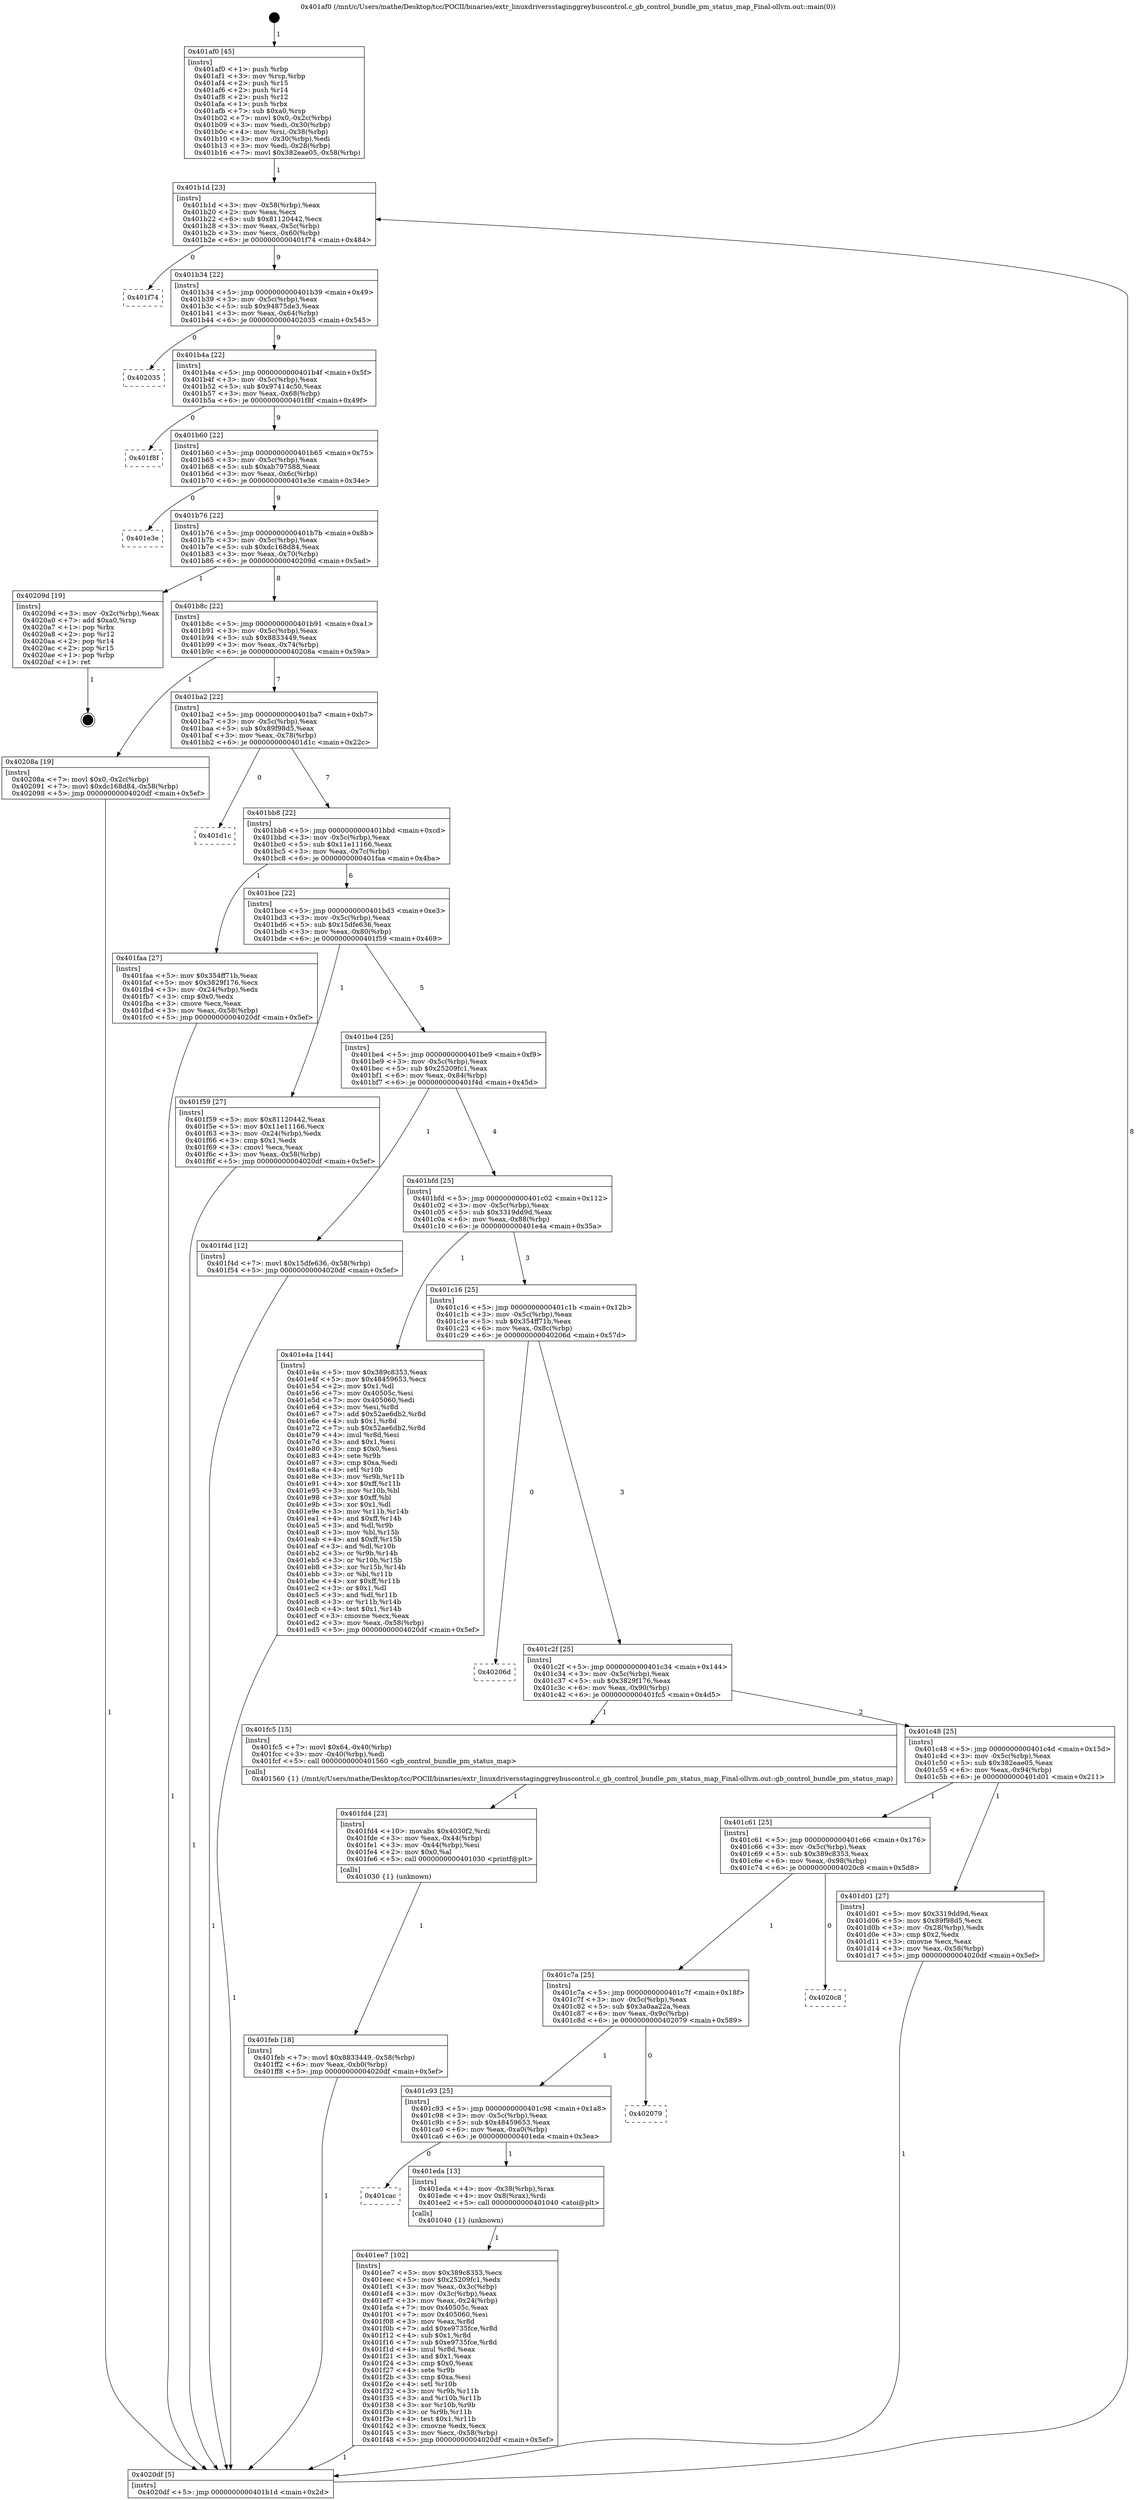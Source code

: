 digraph "0x401af0" {
  label = "0x401af0 (/mnt/c/Users/mathe/Desktop/tcc/POCII/binaries/extr_linuxdriversstaginggreybuscontrol.c_gb_control_bundle_pm_status_map_Final-ollvm.out::main(0))"
  labelloc = "t"
  node[shape=record]

  Entry [label="",width=0.3,height=0.3,shape=circle,fillcolor=black,style=filled]
  "0x401b1d" [label="{
     0x401b1d [23]\l
     | [instrs]\l
     &nbsp;&nbsp;0x401b1d \<+3\>: mov -0x58(%rbp),%eax\l
     &nbsp;&nbsp;0x401b20 \<+2\>: mov %eax,%ecx\l
     &nbsp;&nbsp;0x401b22 \<+6\>: sub $0x81120442,%ecx\l
     &nbsp;&nbsp;0x401b28 \<+3\>: mov %eax,-0x5c(%rbp)\l
     &nbsp;&nbsp;0x401b2b \<+3\>: mov %ecx,-0x60(%rbp)\l
     &nbsp;&nbsp;0x401b2e \<+6\>: je 0000000000401f74 \<main+0x484\>\l
  }"]
  "0x401f74" [label="{
     0x401f74\l
  }", style=dashed]
  "0x401b34" [label="{
     0x401b34 [22]\l
     | [instrs]\l
     &nbsp;&nbsp;0x401b34 \<+5\>: jmp 0000000000401b39 \<main+0x49\>\l
     &nbsp;&nbsp;0x401b39 \<+3\>: mov -0x5c(%rbp),%eax\l
     &nbsp;&nbsp;0x401b3c \<+5\>: sub $0x94875de3,%eax\l
     &nbsp;&nbsp;0x401b41 \<+3\>: mov %eax,-0x64(%rbp)\l
     &nbsp;&nbsp;0x401b44 \<+6\>: je 0000000000402035 \<main+0x545\>\l
  }"]
  Exit [label="",width=0.3,height=0.3,shape=circle,fillcolor=black,style=filled,peripheries=2]
  "0x402035" [label="{
     0x402035\l
  }", style=dashed]
  "0x401b4a" [label="{
     0x401b4a [22]\l
     | [instrs]\l
     &nbsp;&nbsp;0x401b4a \<+5\>: jmp 0000000000401b4f \<main+0x5f\>\l
     &nbsp;&nbsp;0x401b4f \<+3\>: mov -0x5c(%rbp),%eax\l
     &nbsp;&nbsp;0x401b52 \<+5\>: sub $0x97414c50,%eax\l
     &nbsp;&nbsp;0x401b57 \<+3\>: mov %eax,-0x68(%rbp)\l
     &nbsp;&nbsp;0x401b5a \<+6\>: je 0000000000401f8f \<main+0x49f\>\l
  }"]
  "0x401feb" [label="{
     0x401feb [18]\l
     | [instrs]\l
     &nbsp;&nbsp;0x401feb \<+7\>: movl $0x8833449,-0x58(%rbp)\l
     &nbsp;&nbsp;0x401ff2 \<+6\>: mov %eax,-0xb0(%rbp)\l
     &nbsp;&nbsp;0x401ff8 \<+5\>: jmp 00000000004020df \<main+0x5ef\>\l
  }"]
  "0x401f8f" [label="{
     0x401f8f\l
  }", style=dashed]
  "0x401b60" [label="{
     0x401b60 [22]\l
     | [instrs]\l
     &nbsp;&nbsp;0x401b60 \<+5\>: jmp 0000000000401b65 \<main+0x75\>\l
     &nbsp;&nbsp;0x401b65 \<+3\>: mov -0x5c(%rbp),%eax\l
     &nbsp;&nbsp;0x401b68 \<+5\>: sub $0xab797588,%eax\l
     &nbsp;&nbsp;0x401b6d \<+3\>: mov %eax,-0x6c(%rbp)\l
     &nbsp;&nbsp;0x401b70 \<+6\>: je 0000000000401e3e \<main+0x34e\>\l
  }"]
  "0x401fd4" [label="{
     0x401fd4 [23]\l
     | [instrs]\l
     &nbsp;&nbsp;0x401fd4 \<+10\>: movabs $0x4030f2,%rdi\l
     &nbsp;&nbsp;0x401fde \<+3\>: mov %eax,-0x44(%rbp)\l
     &nbsp;&nbsp;0x401fe1 \<+3\>: mov -0x44(%rbp),%esi\l
     &nbsp;&nbsp;0x401fe4 \<+2\>: mov $0x0,%al\l
     &nbsp;&nbsp;0x401fe6 \<+5\>: call 0000000000401030 \<printf@plt\>\l
     | [calls]\l
     &nbsp;&nbsp;0x401030 \{1\} (unknown)\l
  }"]
  "0x401e3e" [label="{
     0x401e3e\l
  }", style=dashed]
  "0x401b76" [label="{
     0x401b76 [22]\l
     | [instrs]\l
     &nbsp;&nbsp;0x401b76 \<+5\>: jmp 0000000000401b7b \<main+0x8b\>\l
     &nbsp;&nbsp;0x401b7b \<+3\>: mov -0x5c(%rbp),%eax\l
     &nbsp;&nbsp;0x401b7e \<+5\>: sub $0xdc168d84,%eax\l
     &nbsp;&nbsp;0x401b83 \<+3\>: mov %eax,-0x70(%rbp)\l
     &nbsp;&nbsp;0x401b86 \<+6\>: je 000000000040209d \<main+0x5ad\>\l
  }"]
  "0x401ee7" [label="{
     0x401ee7 [102]\l
     | [instrs]\l
     &nbsp;&nbsp;0x401ee7 \<+5\>: mov $0x389c8353,%ecx\l
     &nbsp;&nbsp;0x401eec \<+5\>: mov $0x25209fc1,%edx\l
     &nbsp;&nbsp;0x401ef1 \<+3\>: mov %eax,-0x3c(%rbp)\l
     &nbsp;&nbsp;0x401ef4 \<+3\>: mov -0x3c(%rbp),%eax\l
     &nbsp;&nbsp;0x401ef7 \<+3\>: mov %eax,-0x24(%rbp)\l
     &nbsp;&nbsp;0x401efa \<+7\>: mov 0x40505c,%eax\l
     &nbsp;&nbsp;0x401f01 \<+7\>: mov 0x405060,%esi\l
     &nbsp;&nbsp;0x401f08 \<+3\>: mov %eax,%r8d\l
     &nbsp;&nbsp;0x401f0b \<+7\>: add $0xe9735fce,%r8d\l
     &nbsp;&nbsp;0x401f12 \<+4\>: sub $0x1,%r8d\l
     &nbsp;&nbsp;0x401f16 \<+7\>: sub $0xe9735fce,%r8d\l
     &nbsp;&nbsp;0x401f1d \<+4\>: imul %r8d,%eax\l
     &nbsp;&nbsp;0x401f21 \<+3\>: and $0x1,%eax\l
     &nbsp;&nbsp;0x401f24 \<+3\>: cmp $0x0,%eax\l
     &nbsp;&nbsp;0x401f27 \<+4\>: sete %r9b\l
     &nbsp;&nbsp;0x401f2b \<+3\>: cmp $0xa,%esi\l
     &nbsp;&nbsp;0x401f2e \<+4\>: setl %r10b\l
     &nbsp;&nbsp;0x401f32 \<+3\>: mov %r9b,%r11b\l
     &nbsp;&nbsp;0x401f35 \<+3\>: and %r10b,%r11b\l
     &nbsp;&nbsp;0x401f38 \<+3\>: xor %r10b,%r9b\l
     &nbsp;&nbsp;0x401f3b \<+3\>: or %r9b,%r11b\l
     &nbsp;&nbsp;0x401f3e \<+4\>: test $0x1,%r11b\l
     &nbsp;&nbsp;0x401f42 \<+3\>: cmovne %edx,%ecx\l
     &nbsp;&nbsp;0x401f45 \<+3\>: mov %ecx,-0x58(%rbp)\l
     &nbsp;&nbsp;0x401f48 \<+5\>: jmp 00000000004020df \<main+0x5ef\>\l
  }"]
  "0x40209d" [label="{
     0x40209d [19]\l
     | [instrs]\l
     &nbsp;&nbsp;0x40209d \<+3\>: mov -0x2c(%rbp),%eax\l
     &nbsp;&nbsp;0x4020a0 \<+7\>: add $0xa0,%rsp\l
     &nbsp;&nbsp;0x4020a7 \<+1\>: pop %rbx\l
     &nbsp;&nbsp;0x4020a8 \<+2\>: pop %r12\l
     &nbsp;&nbsp;0x4020aa \<+2\>: pop %r14\l
     &nbsp;&nbsp;0x4020ac \<+2\>: pop %r15\l
     &nbsp;&nbsp;0x4020ae \<+1\>: pop %rbp\l
     &nbsp;&nbsp;0x4020af \<+1\>: ret\l
  }"]
  "0x401b8c" [label="{
     0x401b8c [22]\l
     | [instrs]\l
     &nbsp;&nbsp;0x401b8c \<+5\>: jmp 0000000000401b91 \<main+0xa1\>\l
     &nbsp;&nbsp;0x401b91 \<+3\>: mov -0x5c(%rbp),%eax\l
     &nbsp;&nbsp;0x401b94 \<+5\>: sub $0x8833449,%eax\l
     &nbsp;&nbsp;0x401b99 \<+3\>: mov %eax,-0x74(%rbp)\l
     &nbsp;&nbsp;0x401b9c \<+6\>: je 000000000040208a \<main+0x59a\>\l
  }"]
  "0x401cac" [label="{
     0x401cac\l
  }", style=dashed]
  "0x40208a" [label="{
     0x40208a [19]\l
     | [instrs]\l
     &nbsp;&nbsp;0x40208a \<+7\>: movl $0x0,-0x2c(%rbp)\l
     &nbsp;&nbsp;0x402091 \<+7\>: movl $0xdc168d84,-0x58(%rbp)\l
     &nbsp;&nbsp;0x402098 \<+5\>: jmp 00000000004020df \<main+0x5ef\>\l
  }"]
  "0x401ba2" [label="{
     0x401ba2 [22]\l
     | [instrs]\l
     &nbsp;&nbsp;0x401ba2 \<+5\>: jmp 0000000000401ba7 \<main+0xb7\>\l
     &nbsp;&nbsp;0x401ba7 \<+3\>: mov -0x5c(%rbp),%eax\l
     &nbsp;&nbsp;0x401baa \<+5\>: sub $0x89f98d5,%eax\l
     &nbsp;&nbsp;0x401baf \<+3\>: mov %eax,-0x78(%rbp)\l
     &nbsp;&nbsp;0x401bb2 \<+6\>: je 0000000000401d1c \<main+0x22c\>\l
  }"]
  "0x401eda" [label="{
     0x401eda [13]\l
     | [instrs]\l
     &nbsp;&nbsp;0x401eda \<+4\>: mov -0x38(%rbp),%rax\l
     &nbsp;&nbsp;0x401ede \<+4\>: mov 0x8(%rax),%rdi\l
     &nbsp;&nbsp;0x401ee2 \<+5\>: call 0000000000401040 \<atoi@plt\>\l
     | [calls]\l
     &nbsp;&nbsp;0x401040 \{1\} (unknown)\l
  }"]
  "0x401d1c" [label="{
     0x401d1c\l
  }", style=dashed]
  "0x401bb8" [label="{
     0x401bb8 [22]\l
     | [instrs]\l
     &nbsp;&nbsp;0x401bb8 \<+5\>: jmp 0000000000401bbd \<main+0xcd\>\l
     &nbsp;&nbsp;0x401bbd \<+3\>: mov -0x5c(%rbp),%eax\l
     &nbsp;&nbsp;0x401bc0 \<+5\>: sub $0x11e11166,%eax\l
     &nbsp;&nbsp;0x401bc5 \<+3\>: mov %eax,-0x7c(%rbp)\l
     &nbsp;&nbsp;0x401bc8 \<+6\>: je 0000000000401faa \<main+0x4ba\>\l
  }"]
  "0x401c93" [label="{
     0x401c93 [25]\l
     | [instrs]\l
     &nbsp;&nbsp;0x401c93 \<+5\>: jmp 0000000000401c98 \<main+0x1a8\>\l
     &nbsp;&nbsp;0x401c98 \<+3\>: mov -0x5c(%rbp),%eax\l
     &nbsp;&nbsp;0x401c9b \<+5\>: sub $0x48459653,%eax\l
     &nbsp;&nbsp;0x401ca0 \<+6\>: mov %eax,-0xa0(%rbp)\l
     &nbsp;&nbsp;0x401ca6 \<+6\>: je 0000000000401eda \<main+0x3ea\>\l
  }"]
  "0x401faa" [label="{
     0x401faa [27]\l
     | [instrs]\l
     &nbsp;&nbsp;0x401faa \<+5\>: mov $0x354ff71b,%eax\l
     &nbsp;&nbsp;0x401faf \<+5\>: mov $0x3829f176,%ecx\l
     &nbsp;&nbsp;0x401fb4 \<+3\>: mov -0x24(%rbp),%edx\l
     &nbsp;&nbsp;0x401fb7 \<+3\>: cmp $0x0,%edx\l
     &nbsp;&nbsp;0x401fba \<+3\>: cmove %ecx,%eax\l
     &nbsp;&nbsp;0x401fbd \<+3\>: mov %eax,-0x58(%rbp)\l
     &nbsp;&nbsp;0x401fc0 \<+5\>: jmp 00000000004020df \<main+0x5ef\>\l
  }"]
  "0x401bce" [label="{
     0x401bce [22]\l
     | [instrs]\l
     &nbsp;&nbsp;0x401bce \<+5\>: jmp 0000000000401bd3 \<main+0xe3\>\l
     &nbsp;&nbsp;0x401bd3 \<+3\>: mov -0x5c(%rbp),%eax\l
     &nbsp;&nbsp;0x401bd6 \<+5\>: sub $0x15dfe636,%eax\l
     &nbsp;&nbsp;0x401bdb \<+3\>: mov %eax,-0x80(%rbp)\l
     &nbsp;&nbsp;0x401bde \<+6\>: je 0000000000401f59 \<main+0x469\>\l
  }"]
  "0x402079" [label="{
     0x402079\l
  }", style=dashed]
  "0x401f59" [label="{
     0x401f59 [27]\l
     | [instrs]\l
     &nbsp;&nbsp;0x401f59 \<+5\>: mov $0x81120442,%eax\l
     &nbsp;&nbsp;0x401f5e \<+5\>: mov $0x11e11166,%ecx\l
     &nbsp;&nbsp;0x401f63 \<+3\>: mov -0x24(%rbp),%edx\l
     &nbsp;&nbsp;0x401f66 \<+3\>: cmp $0x1,%edx\l
     &nbsp;&nbsp;0x401f69 \<+3\>: cmovl %ecx,%eax\l
     &nbsp;&nbsp;0x401f6c \<+3\>: mov %eax,-0x58(%rbp)\l
     &nbsp;&nbsp;0x401f6f \<+5\>: jmp 00000000004020df \<main+0x5ef\>\l
  }"]
  "0x401be4" [label="{
     0x401be4 [25]\l
     | [instrs]\l
     &nbsp;&nbsp;0x401be4 \<+5\>: jmp 0000000000401be9 \<main+0xf9\>\l
     &nbsp;&nbsp;0x401be9 \<+3\>: mov -0x5c(%rbp),%eax\l
     &nbsp;&nbsp;0x401bec \<+5\>: sub $0x25209fc1,%eax\l
     &nbsp;&nbsp;0x401bf1 \<+6\>: mov %eax,-0x84(%rbp)\l
     &nbsp;&nbsp;0x401bf7 \<+6\>: je 0000000000401f4d \<main+0x45d\>\l
  }"]
  "0x401c7a" [label="{
     0x401c7a [25]\l
     | [instrs]\l
     &nbsp;&nbsp;0x401c7a \<+5\>: jmp 0000000000401c7f \<main+0x18f\>\l
     &nbsp;&nbsp;0x401c7f \<+3\>: mov -0x5c(%rbp),%eax\l
     &nbsp;&nbsp;0x401c82 \<+5\>: sub $0x3a0aa22a,%eax\l
     &nbsp;&nbsp;0x401c87 \<+6\>: mov %eax,-0x9c(%rbp)\l
     &nbsp;&nbsp;0x401c8d \<+6\>: je 0000000000402079 \<main+0x589\>\l
  }"]
  "0x401f4d" [label="{
     0x401f4d [12]\l
     | [instrs]\l
     &nbsp;&nbsp;0x401f4d \<+7\>: movl $0x15dfe636,-0x58(%rbp)\l
     &nbsp;&nbsp;0x401f54 \<+5\>: jmp 00000000004020df \<main+0x5ef\>\l
  }"]
  "0x401bfd" [label="{
     0x401bfd [25]\l
     | [instrs]\l
     &nbsp;&nbsp;0x401bfd \<+5\>: jmp 0000000000401c02 \<main+0x112\>\l
     &nbsp;&nbsp;0x401c02 \<+3\>: mov -0x5c(%rbp),%eax\l
     &nbsp;&nbsp;0x401c05 \<+5\>: sub $0x3319dd9d,%eax\l
     &nbsp;&nbsp;0x401c0a \<+6\>: mov %eax,-0x88(%rbp)\l
     &nbsp;&nbsp;0x401c10 \<+6\>: je 0000000000401e4a \<main+0x35a\>\l
  }"]
  "0x4020c8" [label="{
     0x4020c8\l
  }", style=dashed]
  "0x401e4a" [label="{
     0x401e4a [144]\l
     | [instrs]\l
     &nbsp;&nbsp;0x401e4a \<+5\>: mov $0x389c8353,%eax\l
     &nbsp;&nbsp;0x401e4f \<+5\>: mov $0x48459653,%ecx\l
     &nbsp;&nbsp;0x401e54 \<+2\>: mov $0x1,%dl\l
     &nbsp;&nbsp;0x401e56 \<+7\>: mov 0x40505c,%esi\l
     &nbsp;&nbsp;0x401e5d \<+7\>: mov 0x405060,%edi\l
     &nbsp;&nbsp;0x401e64 \<+3\>: mov %esi,%r8d\l
     &nbsp;&nbsp;0x401e67 \<+7\>: add $0x52ae6db2,%r8d\l
     &nbsp;&nbsp;0x401e6e \<+4\>: sub $0x1,%r8d\l
     &nbsp;&nbsp;0x401e72 \<+7\>: sub $0x52ae6db2,%r8d\l
     &nbsp;&nbsp;0x401e79 \<+4\>: imul %r8d,%esi\l
     &nbsp;&nbsp;0x401e7d \<+3\>: and $0x1,%esi\l
     &nbsp;&nbsp;0x401e80 \<+3\>: cmp $0x0,%esi\l
     &nbsp;&nbsp;0x401e83 \<+4\>: sete %r9b\l
     &nbsp;&nbsp;0x401e87 \<+3\>: cmp $0xa,%edi\l
     &nbsp;&nbsp;0x401e8a \<+4\>: setl %r10b\l
     &nbsp;&nbsp;0x401e8e \<+3\>: mov %r9b,%r11b\l
     &nbsp;&nbsp;0x401e91 \<+4\>: xor $0xff,%r11b\l
     &nbsp;&nbsp;0x401e95 \<+3\>: mov %r10b,%bl\l
     &nbsp;&nbsp;0x401e98 \<+3\>: xor $0xff,%bl\l
     &nbsp;&nbsp;0x401e9b \<+3\>: xor $0x1,%dl\l
     &nbsp;&nbsp;0x401e9e \<+3\>: mov %r11b,%r14b\l
     &nbsp;&nbsp;0x401ea1 \<+4\>: and $0xff,%r14b\l
     &nbsp;&nbsp;0x401ea5 \<+3\>: and %dl,%r9b\l
     &nbsp;&nbsp;0x401ea8 \<+3\>: mov %bl,%r15b\l
     &nbsp;&nbsp;0x401eab \<+4\>: and $0xff,%r15b\l
     &nbsp;&nbsp;0x401eaf \<+3\>: and %dl,%r10b\l
     &nbsp;&nbsp;0x401eb2 \<+3\>: or %r9b,%r14b\l
     &nbsp;&nbsp;0x401eb5 \<+3\>: or %r10b,%r15b\l
     &nbsp;&nbsp;0x401eb8 \<+3\>: xor %r15b,%r14b\l
     &nbsp;&nbsp;0x401ebb \<+3\>: or %bl,%r11b\l
     &nbsp;&nbsp;0x401ebe \<+4\>: xor $0xff,%r11b\l
     &nbsp;&nbsp;0x401ec2 \<+3\>: or $0x1,%dl\l
     &nbsp;&nbsp;0x401ec5 \<+3\>: and %dl,%r11b\l
     &nbsp;&nbsp;0x401ec8 \<+3\>: or %r11b,%r14b\l
     &nbsp;&nbsp;0x401ecb \<+4\>: test $0x1,%r14b\l
     &nbsp;&nbsp;0x401ecf \<+3\>: cmovne %ecx,%eax\l
     &nbsp;&nbsp;0x401ed2 \<+3\>: mov %eax,-0x58(%rbp)\l
     &nbsp;&nbsp;0x401ed5 \<+5\>: jmp 00000000004020df \<main+0x5ef\>\l
  }"]
  "0x401c16" [label="{
     0x401c16 [25]\l
     | [instrs]\l
     &nbsp;&nbsp;0x401c16 \<+5\>: jmp 0000000000401c1b \<main+0x12b\>\l
     &nbsp;&nbsp;0x401c1b \<+3\>: mov -0x5c(%rbp),%eax\l
     &nbsp;&nbsp;0x401c1e \<+5\>: sub $0x354ff71b,%eax\l
     &nbsp;&nbsp;0x401c23 \<+6\>: mov %eax,-0x8c(%rbp)\l
     &nbsp;&nbsp;0x401c29 \<+6\>: je 000000000040206d \<main+0x57d\>\l
  }"]
  "0x401af0" [label="{
     0x401af0 [45]\l
     | [instrs]\l
     &nbsp;&nbsp;0x401af0 \<+1\>: push %rbp\l
     &nbsp;&nbsp;0x401af1 \<+3\>: mov %rsp,%rbp\l
     &nbsp;&nbsp;0x401af4 \<+2\>: push %r15\l
     &nbsp;&nbsp;0x401af6 \<+2\>: push %r14\l
     &nbsp;&nbsp;0x401af8 \<+2\>: push %r12\l
     &nbsp;&nbsp;0x401afa \<+1\>: push %rbx\l
     &nbsp;&nbsp;0x401afb \<+7\>: sub $0xa0,%rsp\l
     &nbsp;&nbsp;0x401b02 \<+7\>: movl $0x0,-0x2c(%rbp)\l
     &nbsp;&nbsp;0x401b09 \<+3\>: mov %edi,-0x30(%rbp)\l
     &nbsp;&nbsp;0x401b0c \<+4\>: mov %rsi,-0x38(%rbp)\l
     &nbsp;&nbsp;0x401b10 \<+3\>: mov -0x30(%rbp),%edi\l
     &nbsp;&nbsp;0x401b13 \<+3\>: mov %edi,-0x28(%rbp)\l
     &nbsp;&nbsp;0x401b16 \<+7\>: movl $0x382eae05,-0x58(%rbp)\l
  }"]
  "0x40206d" [label="{
     0x40206d\l
  }", style=dashed]
  "0x401c2f" [label="{
     0x401c2f [25]\l
     | [instrs]\l
     &nbsp;&nbsp;0x401c2f \<+5\>: jmp 0000000000401c34 \<main+0x144\>\l
     &nbsp;&nbsp;0x401c34 \<+3\>: mov -0x5c(%rbp),%eax\l
     &nbsp;&nbsp;0x401c37 \<+5\>: sub $0x3829f176,%eax\l
     &nbsp;&nbsp;0x401c3c \<+6\>: mov %eax,-0x90(%rbp)\l
     &nbsp;&nbsp;0x401c42 \<+6\>: je 0000000000401fc5 \<main+0x4d5\>\l
  }"]
  "0x4020df" [label="{
     0x4020df [5]\l
     | [instrs]\l
     &nbsp;&nbsp;0x4020df \<+5\>: jmp 0000000000401b1d \<main+0x2d\>\l
  }"]
  "0x401fc5" [label="{
     0x401fc5 [15]\l
     | [instrs]\l
     &nbsp;&nbsp;0x401fc5 \<+7\>: movl $0x64,-0x40(%rbp)\l
     &nbsp;&nbsp;0x401fcc \<+3\>: mov -0x40(%rbp),%edi\l
     &nbsp;&nbsp;0x401fcf \<+5\>: call 0000000000401560 \<gb_control_bundle_pm_status_map\>\l
     | [calls]\l
     &nbsp;&nbsp;0x401560 \{1\} (/mnt/c/Users/mathe/Desktop/tcc/POCII/binaries/extr_linuxdriversstaginggreybuscontrol.c_gb_control_bundle_pm_status_map_Final-ollvm.out::gb_control_bundle_pm_status_map)\l
  }"]
  "0x401c48" [label="{
     0x401c48 [25]\l
     | [instrs]\l
     &nbsp;&nbsp;0x401c48 \<+5\>: jmp 0000000000401c4d \<main+0x15d\>\l
     &nbsp;&nbsp;0x401c4d \<+3\>: mov -0x5c(%rbp),%eax\l
     &nbsp;&nbsp;0x401c50 \<+5\>: sub $0x382eae05,%eax\l
     &nbsp;&nbsp;0x401c55 \<+6\>: mov %eax,-0x94(%rbp)\l
     &nbsp;&nbsp;0x401c5b \<+6\>: je 0000000000401d01 \<main+0x211\>\l
  }"]
  "0x401c61" [label="{
     0x401c61 [25]\l
     | [instrs]\l
     &nbsp;&nbsp;0x401c61 \<+5\>: jmp 0000000000401c66 \<main+0x176\>\l
     &nbsp;&nbsp;0x401c66 \<+3\>: mov -0x5c(%rbp),%eax\l
     &nbsp;&nbsp;0x401c69 \<+5\>: sub $0x389c8353,%eax\l
     &nbsp;&nbsp;0x401c6e \<+6\>: mov %eax,-0x98(%rbp)\l
     &nbsp;&nbsp;0x401c74 \<+6\>: je 00000000004020c8 \<main+0x5d8\>\l
  }"]
  "0x401d01" [label="{
     0x401d01 [27]\l
     | [instrs]\l
     &nbsp;&nbsp;0x401d01 \<+5\>: mov $0x3319dd9d,%eax\l
     &nbsp;&nbsp;0x401d06 \<+5\>: mov $0x89f98d5,%ecx\l
     &nbsp;&nbsp;0x401d0b \<+3\>: mov -0x28(%rbp),%edx\l
     &nbsp;&nbsp;0x401d0e \<+3\>: cmp $0x2,%edx\l
     &nbsp;&nbsp;0x401d11 \<+3\>: cmovne %ecx,%eax\l
     &nbsp;&nbsp;0x401d14 \<+3\>: mov %eax,-0x58(%rbp)\l
     &nbsp;&nbsp;0x401d17 \<+5\>: jmp 00000000004020df \<main+0x5ef\>\l
  }"]
  Entry -> "0x401af0" [label=" 1"]
  "0x401b1d" -> "0x401f74" [label=" 0"]
  "0x401b1d" -> "0x401b34" [label=" 9"]
  "0x40209d" -> Exit [label=" 1"]
  "0x401b34" -> "0x402035" [label=" 0"]
  "0x401b34" -> "0x401b4a" [label=" 9"]
  "0x40208a" -> "0x4020df" [label=" 1"]
  "0x401b4a" -> "0x401f8f" [label=" 0"]
  "0x401b4a" -> "0x401b60" [label=" 9"]
  "0x401feb" -> "0x4020df" [label=" 1"]
  "0x401b60" -> "0x401e3e" [label=" 0"]
  "0x401b60" -> "0x401b76" [label=" 9"]
  "0x401fd4" -> "0x401feb" [label=" 1"]
  "0x401b76" -> "0x40209d" [label=" 1"]
  "0x401b76" -> "0x401b8c" [label=" 8"]
  "0x401fc5" -> "0x401fd4" [label=" 1"]
  "0x401b8c" -> "0x40208a" [label=" 1"]
  "0x401b8c" -> "0x401ba2" [label=" 7"]
  "0x401faa" -> "0x4020df" [label=" 1"]
  "0x401ba2" -> "0x401d1c" [label=" 0"]
  "0x401ba2" -> "0x401bb8" [label=" 7"]
  "0x401f59" -> "0x4020df" [label=" 1"]
  "0x401bb8" -> "0x401faa" [label=" 1"]
  "0x401bb8" -> "0x401bce" [label=" 6"]
  "0x401ee7" -> "0x4020df" [label=" 1"]
  "0x401bce" -> "0x401f59" [label=" 1"]
  "0x401bce" -> "0x401be4" [label=" 5"]
  "0x401eda" -> "0x401ee7" [label=" 1"]
  "0x401be4" -> "0x401f4d" [label=" 1"]
  "0x401be4" -> "0x401bfd" [label=" 4"]
  "0x401c93" -> "0x401eda" [label=" 1"]
  "0x401bfd" -> "0x401e4a" [label=" 1"]
  "0x401bfd" -> "0x401c16" [label=" 3"]
  "0x401f4d" -> "0x4020df" [label=" 1"]
  "0x401c16" -> "0x40206d" [label=" 0"]
  "0x401c16" -> "0x401c2f" [label=" 3"]
  "0x401c7a" -> "0x402079" [label=" 0"]
  "0x401c2f" -> "0x401fc5" [label=" 1"]
  "0x401c2f" -> "0x401c48" [label=" 2"]
  "0x401c93" -> "0x401cac" [label=" 0"]
  "0x401c48" -> "0x401d01" [label=" 1"]
  "0x401c48" -> "0x401c61" [label=" 1"]
  "0x401d01" -> "0x4020df" [label=" 1"]
  "0x401af0" -> "0x401b1d" [label=" 1"]
  "0x4020df" -> "0x401b1d" [label=" 8"]
  "0x401e4a" -> "0x4020df" [label=" 1"]
  "0x401c7a" -> "0x401c93" [label=" 1"]
  "0x401c61" -> "0x4020c8" [label=" 0"]
  "0x401c61" -> "0x401c7a" [label=" 1"]
}
